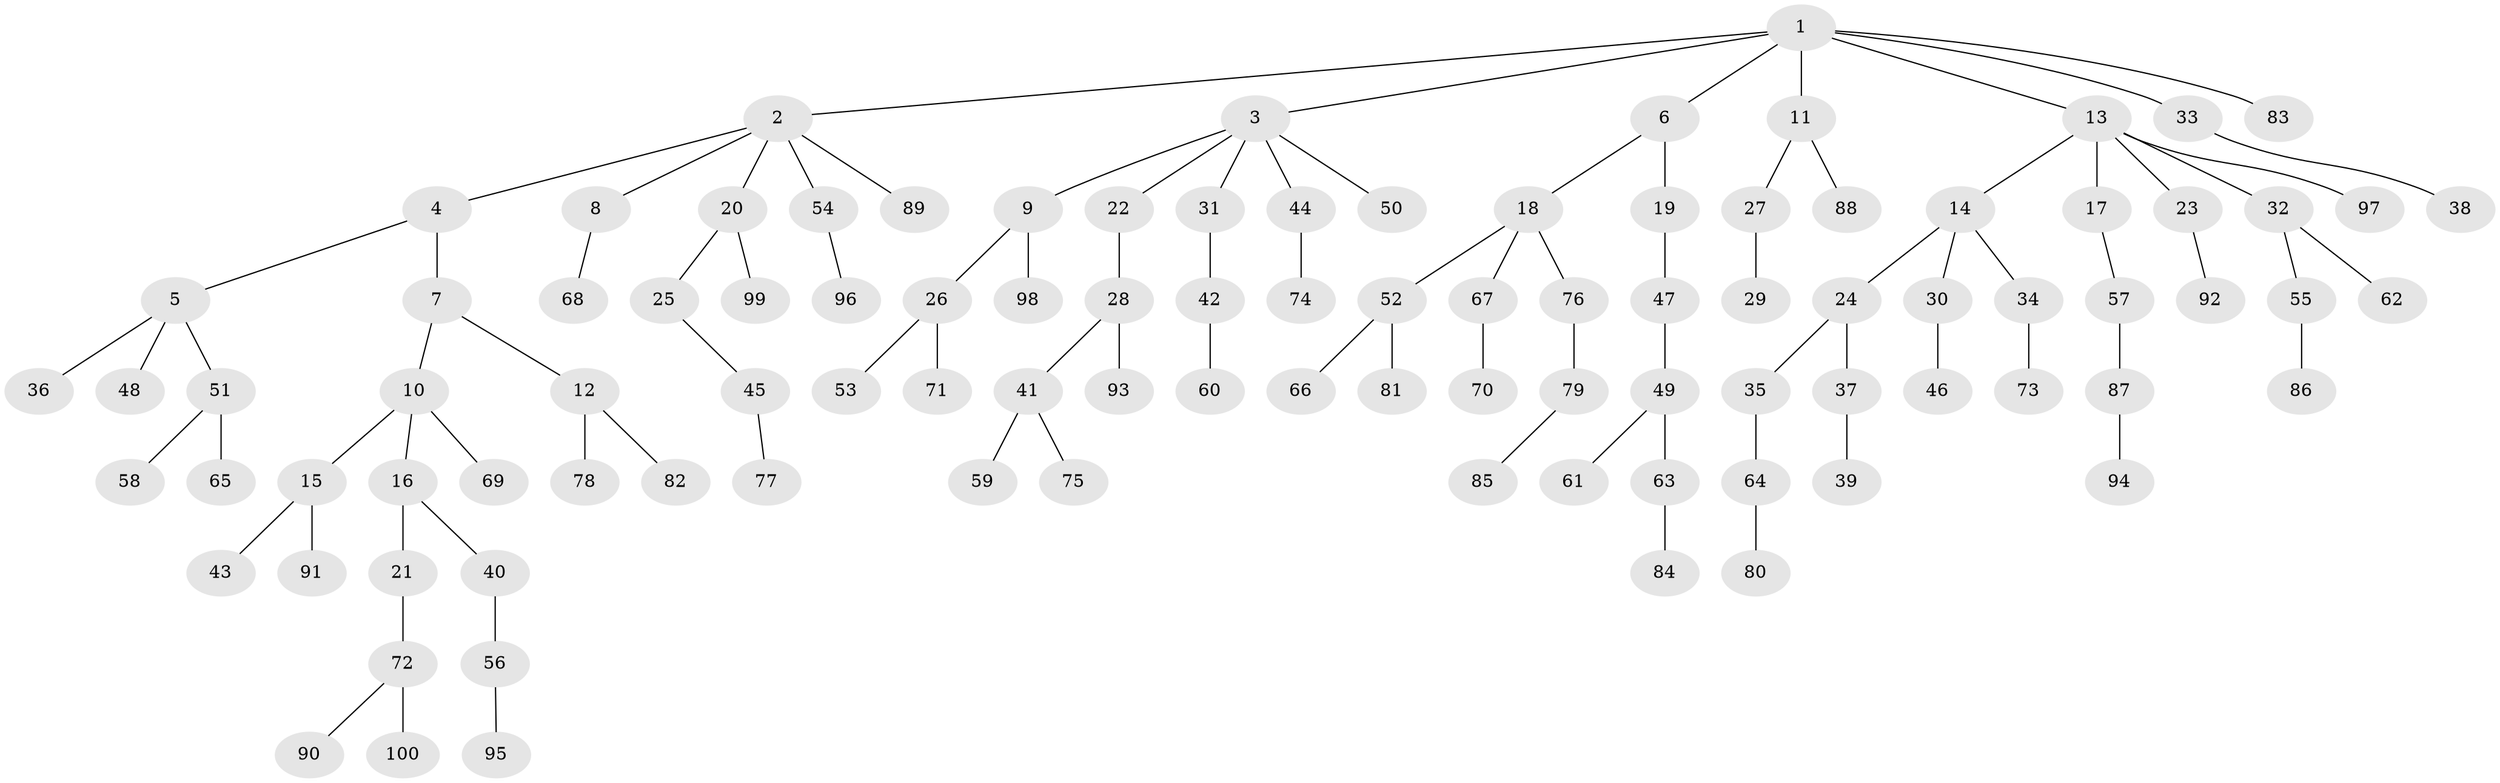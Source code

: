 // Generated by graph-tools (version 1.1) at 2025/38/02/21/25 10:38:55]
// undirected, 100 vertices, 99 edges
graph export_dot {
graph [start="1"]
  node [color=gray90,style=filled];
  1;
  2;
  3;
  4;
  5;
  6;
  7;
  8;
  9;
  10;
  11;
  12;
  13;
  14;
  15;
  16;
  17;
  18;
  19;
  20;
  21;
  22;
  23;
  24;
  25;
  26;
  27;
  28;
  29;
  30;
  31;
  32;
  33;
  34;
  35;
  36;
  37;
  38;
  39;
  40;
  41;
  42;
  43;
  44;
  45;
  46;
  47;
  48;
  49;
  50;
  51;
  52;
  53;
  54;
  55;
  56;
  57;
  58;
  59;
  60;
  61;
  62;
  63;
  64;
  65;
  66;
  67;
  68;
  69;
  70;
  71;
  72;
  73;
  74;
  75;
  76;
  77;
  78;
  79;
  80;
  81;
  82;
  83;
  84;
  85;
  86;
  87;
  88;
  89;
  90;
  91;
  92;
  93;
  94;
  95;
  96;
  97;
  98;
  99;
  100;
  1 -- 2;
  1 -- 3;
  1 -- 6;
  1 -- 11;
  1 -- 13;
  1 -- 33;
  1 -- 83;
  2 -- 4;
  2 -- 8;
  2 -- 20;
  2 -- 54;
  2 -- 89;
  3 -- 9;
  3 -- 22;
  3 -- 31;
  3 -- 44;
  3 -- 50;
  4 -- 5;
  4 -- 7;
  5 -- 36;
  5 -- 48;
  5 -- 51;
  6 -- 18;
  6 -- 19;
  7 -- 10;
  7 -- 12;
  8 -- 68;
  9 -- 26;
  9 -- 98;
  10 -- 15;
  10 -- 16;
  10 -- 69;
  11 -- 27;
  11 -- 88;
  12 -- 78;
  12 -- 82;
  13 -- 14;
  13 -- 17;
  13 -- 23;
  13 -- 32;
  13 -- 97;
  14 -- 24;
  14 -- 30;
  14 -- 34;
  15 -- 43;
  15 -- 91;
  16 -- 21;
  16 -- 40;
  17 -- 57;
  18 -- 52;
  18 -- 67;
  18 -- 76;
  19 -- 47;
  20 -- 25;
  20 -- 99;
  21 -- 72;
  22 -- 28;
  23 -- 92;
  24 -- 35;
  24 -- 37;
  25 -- 45;
  26 -- 53;
  26 -- 71;
  27 -- 29;
  28 -- 41;
  28 -- 93;
  30 -- 46;
  31 -- 42;
  32 -- 55;
  32 -- 62;
  33 -- 38;
  34 -- 73;
  35 -- 64;
  37 -- 39;
  40 -- 56;
  41 -- 59;
  41 -- 75;
  42 -- 60;
  44 -- 74;
  45 -- 77;
  47 -- 49;
  49 -- 61;
  49 -- 63;
  51 -- 58;
  51 -- 65;
  52 -- 66;
  52 -- 81;
  54 -- 96;
  55 -- 86;
  56 -- 95;
  57 -- 87;
  63 -- 84;
  64 -- 80;
  67 -- 70;
  72 -- 90;
  72 -- 100;
  76 -- 79;
  79 -- 85;
  87 -- 94;
}
